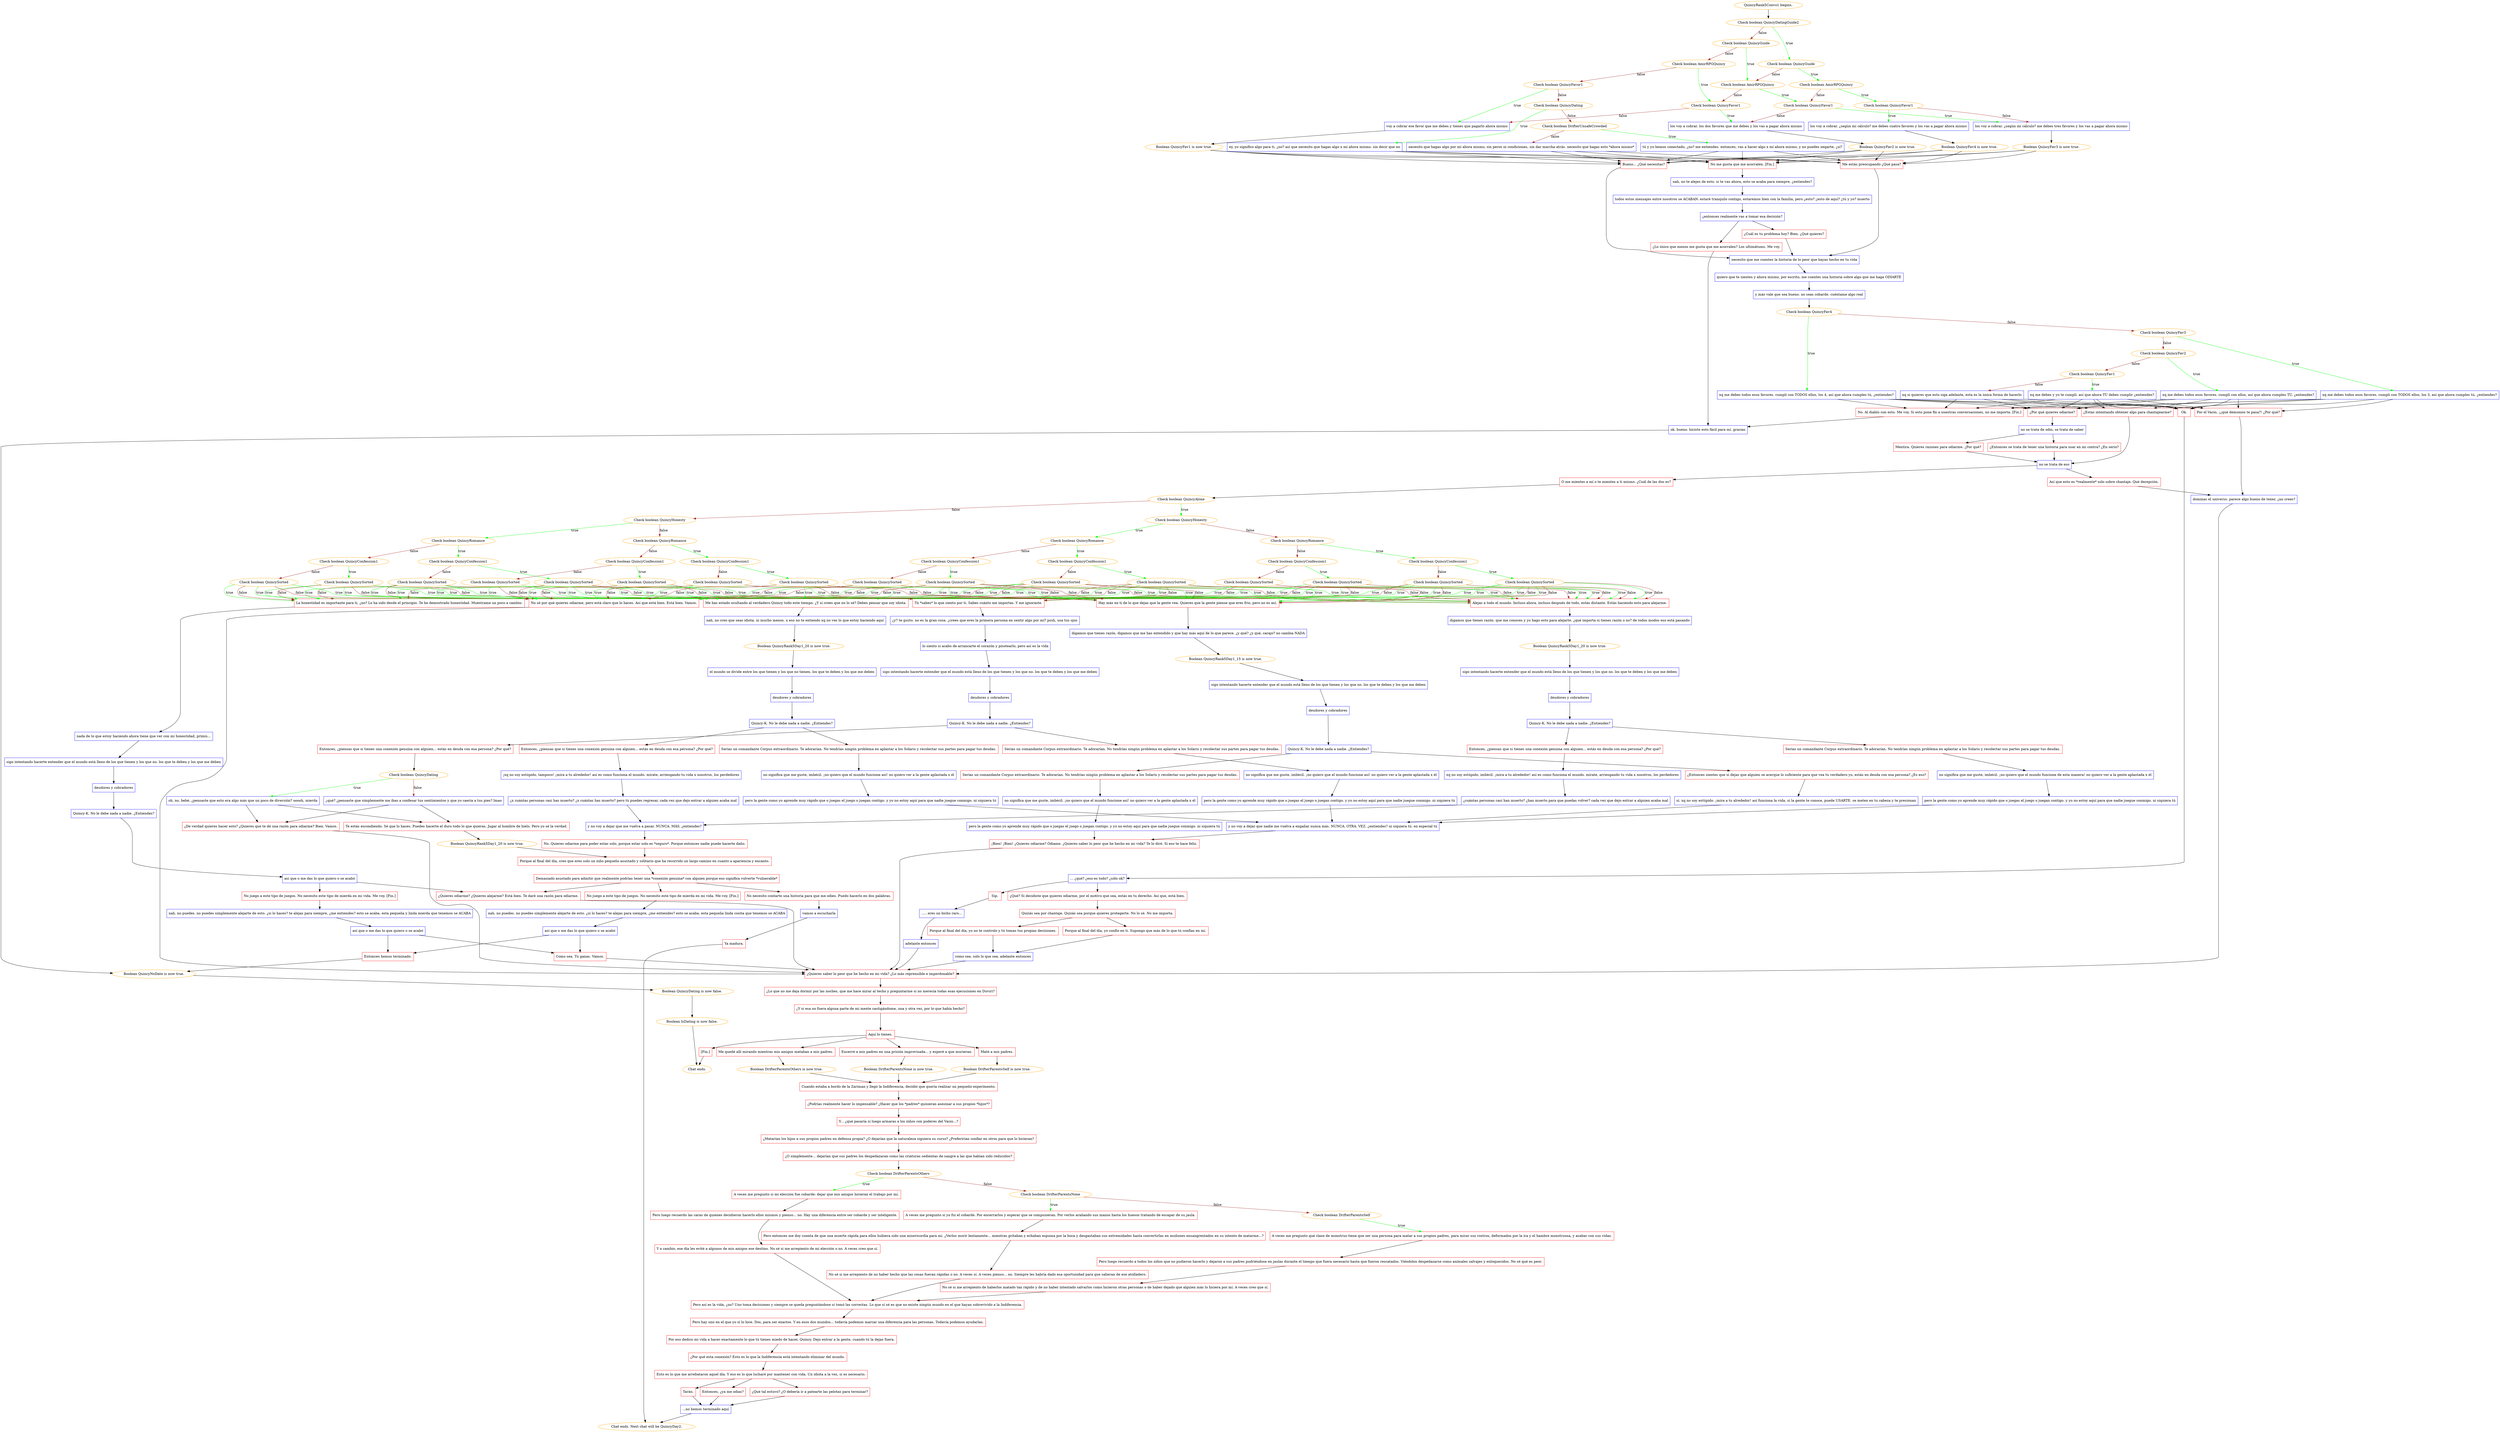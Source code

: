 digraph {
	"QuincyRank5Convo1 begins." [color=orange];
		"QuincyRank5Convo1 begins." -> j920046062;
	j920046062 [label="Check boolean QuincyDatingGuide2",color=orange];
		j920046062 -> j3409039876 [label=true,color=green];
		j920046062 -> j708089982 [label=false,color=brown];
	j3409039876 [label="Check boolean QuincyGuide",color=orange];
		j3409039876 -> j2793581694 [label=true,color=green];
		j3409039876 -> j992729101 [label=false,color=brown];
	j708089982 [label="Check boolean QuincyGuide",color=orange];
		j708089982 -> j992729101 [label=true,color=green];
		j708089982 -> j3862129622 [label=false,color=brown];
	j2793581694 [label="Check boolean AmirRPGQuincy",color=orange];
		j2793581694 -> j2452633168 [label=true,color=green];
		j2793581694 -> j684930221 [label=false,color=brown];
	j992729101 [label="Check boolean AmirRPGQuincy",color=orange];
		j992729101 -> j684930221 [label=true,color=green];
		j992729101 -> j1693453522 [label=false,color=brown];
	j3862129622 [label="Check boolean AmirRPGQuincy",color=orange];
		j3862129622 -> j1693453522 [label=true,color=green];
		j3862129622 -> j666547227 [label=false,color=brown];
	j2452633168 [label="Check boolean QuincyFavor1",color=orange];
		j2452633168 -> j14643521 [label=true,color=green];
		j2452633168 -> j3920021397 [label=false,color=brown];
	j684930221 [label="Check boolean QuincyFavor1",color=orange];
		j684930221 -> j3920021397 [label=true,color=green];
		j684930221 -> j1893584514 [label=false,color=brown];
	j1693453522 [label="Check boolean QuincyFavor1",color=orange];
		j1693453522 -> j1893584514 [label=true,color=green];
		j1693453522 -> j709379185 [label=false,color=brown];
	j666547227 [label="Check boolean QuincyFavor1",color=orange];
		j666547227 -> j709379185 [label=true,color=green];
		j666547227 -> j3355768634 [label=false,color=brown];
	j14643521 [label="los voy a cobrar. ¿según mi cálculo? me debes cuatro favores y los vas a pagar ahora mismo",shape=box,color=blue];
		j14643521 -> j3850502311;
	j3920021397 [label="los voy a cobrar. ¿según mi cálculo? me debes tres favores y los vas a pagar ahora mismo",shape=box,color=blue];
		j3920021397 -> j3892029103;
	j1893584514 [label="los voy a cobrar. los dos favores que me debes y los vas a pagar ahora mismo",shape=box,color=blue];
		j1893584514 -> j2165949769;
	j709379185 [label="voy a cobrar ese favor que me debes y tienes que pagarlo ahora mismo",shape=box,color=blue];
		j709379185 -> j2285578180;
	j3355768634 [label="Check boolean QuincyDating",color=orange];
		j3355768634 -> j275190143 [label=true,color=green];
		j3355768634 -> j948562555 [label=false,color=brown];
	j3850502311 [label="Boolean QuincyFav4 is now true.",color=orange];
		j3850502311 -> j2569185345;
		j3850502311 -> j2124613731;
		j3850502311 -> j380139589;
	j3892029103 [label="Boolean QuincyFav3 is now true.",color=orange];
		j3892029103 -> j2569185345;
		j3892029103 -> j2124613731;
		j3892029103 -> j380139589;
	j2165949769 [label="Boolean QuincyFav2 is now true.",color=orange];
		j2165949769 -> j2569185345;
		j2165949769 -> j2124613731;
		j2165949769 -> j380139589;
	j2285578180 [label="Boolean QuincyFav1 is now true.",color=orange];
		j2285578180 -> j2569185345;
		j2285578180 -> j2124613731;
		j2285578180 -> j380139589;
	j275190143 [label="ey, yo significo algo para ti, ¿no? así que necesito que hagas algo x mí ahora mismo. sin decir que no",shape=box,color=blue];
		j275190143 -> j2569185345;
		j275190143 -> j2124613731;
		j275190143 -> j380139589;
	j948562555 [label="Check boolean DrifterUnsafeCrowded",color=orange];
		j948562555 -> j2850447652 [label=true,color=green];
		j948562555 -> j951626471 [label=false,color=brown];
	j2569185345 [label="Me estás preocupando ¿Qué pasa?",shape=box,color=red];
		j2569185345 -> j785113911;
	j2124613731 [label="Bueno... ¿Qué necesitas?",shape=box,color=red];
		j2124613731 -> j785113911;
	j380139589 [label="No me gusta que me acorralen. [Fin.]",shape=box,color=red];
		j380139589 -> j4160570852;
	j2850447652 [label="tú y yo hemos conectado, ¿no? me entiendes. entonces, vas a hacer algo x mí ahora mismo, y no puedes negarte, ¿sí?",shape=box,color=blue];
		j2850447652 -> j2569185345;
		j2850447652 -> j2124613731;
		j2850447652 -> j380139589;
	j951626471 [label="necesito que hagas algo por mí ahora mismo, sin peros ni condiciones, sin dar marcha atrás. necesito que hagas esto *ahora mismo*",shape=box,color=blue];
		j951626471 -> j2569185345;
		j951626471 -> j2124613731;
		j951626471 -> j380139589;
	j785113911 [label="necesito que me cuentes la historia de lo peor que hayas hecho en tu vida",shape=box,color=blue];
		j785113911 -> j2210053022;
	j4160570852 [label="nah, no te alejes de esto. si te vas ahora, esto se acaba para siempre, ¿entiendes?",shape=box,color=blue];
		j4160570852 -> j4243149403;
	j2210053022 [label="quiero que te sientes y ahora mismo, por escrito, me cuentes una historia sobre algo que me haga ODIARTE",shape=box,color=blue];
		j2210053022 -> j281417634;
	j4243149403 [label="todos estos mensajes entre nosotros se ACABAN. estaré tranquilo contigo, estaremos bien con la familia, pero ¿esto? ¿esto de aquí? ¿tú y yo? muerto",shape=box,color=blue];
		j4243149403 -> j3934146022;
	j281417634 [label="y más vale que sea bueno. no seas cobarde. cuéntame algo real",shape=box,color=blue];
		j281417634 -> j999068143;
	j3934146022 [label="¿entonces realmente vas a tomar esa decisión?",shape=box,color=blue];
		j3934146022 -> j2827868485;
		j3934146022 -> j3461868850;
	j999068143 [label="Check boolean QuincyFav4",color=orange];
		j999068143 -> j684374663 [label=true,color=green];
		j999068143 -> j1529579463 [label=false,color=brown];
	j2827868485 [label="¿Cuál es tu problema hoy? Bien. ¿Qué quieres?",shape=box,color=red];
		j2827868485 -> j785113911;
	j3461868850 [label="¿Lo único que menos me gusta que me acorralen? Los ultimátums. Me voy.",shape=box,color=red];
		j3461868850 -> j1266761855;
	j684374663 [label="xq me debes todos esos favores. cumplí con TODOS ellos, los 4, así que ahora cumples tú, ¿entiendes?",shape=box,color=blue];
		j684374663 -> j747420900;
		j684374663 -> j558178123;
		j684374663 -> j2163999580;
		j684374663 -> j1987803306;
		j684374663 -> j3911398409;
	j1529579463 [label="Check boolean QuincyFav3",color=orange];
		j1529579463 -> j3293438441 [label=true,color=green];
		j1529579463 -> j844654374 [label=false,color=brown];
	j1266761855 [label="ok. bueno. hiciste esto fácil para mí. gracias",shape=box,color=blue];
		j1266761855 -> j3567260245;
	j747420900 [label="¿Por qué quieres odiarme?",shape=box,color=red];
		j747420900 -> j4260041123;
	j558178123 [label="¿Estas intentando obtener algo para chantajearme?",shape=box,color=red];
		j558178123 -> j2357014272;
	j2163999580 [label="Por el Vacío, ¡¿qué demonios te pasa?! ¿Por qué?",shape=box,color=red];
		j2163999580 -> j154439113;
	j1987803306 [label="Ok.",shape=box,color=red];
		j1987803306 -> j1614946334;
	j3911398409 [label="No. Al diablo con esto. Me voy. Si esto pone fin a nuestras conversaciones, no me importa. [Fin.]",shape=box,color=red];
		j3911398409 -> j1266761855;
	j3293438441 [label="xq me debes todos esos favores. cumplí con TODOS ellos, los 3, así que ahora cumples tú, ¿entiendes?",shape=box,color=blue];
		j3293438441 -> j747420900;
		j3293438441 -> j558178123;
		j3293438441 -> j2163999580;
		j3293438441 -> j1987803306;
		j3293438441 -> j3911398409;
	j844654374 [label="Check boolean QuincyFav2",color=orange];
		j844654374 -> j1478360327 [label=true,color=green];
		j844654374 -> j3570312103 [label=false,color=brown];
	j3567260245 [label="Boolean QuincyNoDate is now true.",color=orange];
		j3567260245 -> j3990685114;
	j4260041123 [label="no se trata de odio, se trata de saber",shape=box,color=blue];
		j4260041123 -> j2990930104;
		j4260041123 -> j1077189651;
	j2357014272 [label="no se trata de eso",shape=box,color=blue];
		j2357014272 -> j225934131;
		j2357014272 -> j3693142454;
	j154439113 [label="dominas el universo. parece algo bueno de tener, ¿no crees?",shape=box,color=blue];
		j154439113 -> j2484671216;
	j1614946334 [label="... ¿qué? ¿eso es todo? ¿sólo ok?",shape=box,color=blue];
		j1614946334 -> j917339307;
		j1614946334 -> j3660402453;
	j1478360327 [label="xq me debes todos esos favores. cumplí con ellos, así que ahora cumples TÚ, ¿entiendes?",shape=box,color=blue];
		j1478360327 -> j747420900;
		j1478360327 -> j558178123;
		j1478360327 -> j2163999580;
		j1478360327 -> j1987803306;
		j1478360327 -> j3911398409;
	j3570312103 [label="Check boolean QuincyFav1",color=orange];
		j3570312103 -> j1807774750 [label=true,color=green];
		j3570312103 -> j2389710471 [label=false,color=brown];
	j3990685114 [label="Boolean QuincyDating is now false.",color=orange];
		j3990685114 -> j178902881;
	j2990930104 [label="Mentira. Quieres razones para odiarme. ¿Por qué?",shape=box,color=red];
		j2990930104 -> j2357014272;
	j1077189651 [label="¿Entonces se trata de tener una historia para usar en mi contra? ¿En serio?",shape=box,color=red];
		j1077189651 -> j2357014272;
	j225934131 [label="O me mientes a mí o te mientes a ti mismo. ¿Cuál de las dos es?",shape=box,color=red];
		j225934131 -> j2291040823;
	j3693142454 [label="Así que esto es *realmente* solo sobre chantaje. Qué decepción.",shape=box,color=red];
		j3693142454 -> j154439113;
	j2484671216 [label="¿Quieres saber lo peor que he hecho en mi vida? ¿Lo más reprensible e imperdonable?",shape=box,color=red];
		j2484671216 -> j2084650398;
	j917339307 [label="¿Qué? Si decidiste que quieres odiarme, por el motivo que sea, estás en tu derecho. Así que, está bien.",shape=box,color=red];
		j917339307 -> j3431662981;
	j3660402453 [label="Sip.",shape=box,color=red];
		j3660402453 -> j275298944;
	j1807774750 [label="xq me debes y yo te cumplí. así que ahora TÚ debes cumplir ¿entiendes?",shape=box,color=blue];
		j1807774750 -> j747420900;
		j1807774750 -> j558178123;
		j1807774750 -> j2163999580;
		j1807774750 -> j1987803306;
		j1807774750 -> j3911398409;
	j2389710471 [label="xq si quieres que esto siga adelante, esta es la única forma de hacerlo",shape=box,color=blue];
		j2389710471 -> j747420900;
		j2389710471 -> j558178123;
		j2389710471 -> j2163999580;
		j2389710471 -> j1987803306;
		j2389710471 -> j3911398409;
	j178902881 [label="Boolean IsDating is now false.",color=orange];
		j178902881 -> "Chat ends.";
	j2291040823 [label="Check boolean QuincyAlone",color=orange];
		j2291040823 -> j1113451167 [label=true,color=green];
		j2291040823 -> j1253471656 [label=false,color=brown];
	j2084650398 [label="¿Lo que no me deja dormir por las noches, que me hace mirar al techo y preguntarme si no merecía todas esas ejecuciones en Duviri?",shape=box,color=red];
		j2084650398 -> j2046660523;
	j3431662981 [label="Quizás sea por chantaje. Quizás sea porque quieres protegerte. No lo sé. No me importa.",shape=box,color=red];
		j3431662981 -> j457019601;
		j3431662981 -> j3801025804;
	j275298944 [label="..... eres un bicho raro...",shape=box,color=blue];
		j275298944 -> j2231371364;
	"Chat ends." [color=orange];
	j1113451167 [label="Check boolean QuincyHonesty",color=orange];
		j1113451167 -> j824539182 [label=true,color=green];
		j1113451167 -> j3780194854 [label=false,color=brown];
	j1253471656 [label="Check boolean QuincyHonesty",color=orange];
		j1253471656 -> j1163638537 [label=true,color=green];
		j1253471656 -> j1140182934 [label=false,color=brown];
	j2046660523 [label="¿Y si esa no fuera alguna parte de mi mente castigándome, una y otra vez, por lo que había hecho?",shape=box,color=red];
		j2046660523 -> j2778399050;
	j457019601 [label="Porque al final del día, yo no te controlo y tú tomas tus propias decisiones.",shape=box,color=red];
		j457019601 -> j49524760;
	j3801025804 [label="Porque al final del día, yo confío en ti. Supongo que más de lo que tú confías en mí.",shape=box,color=red];
		j3801025804 -> j49524760;
	j2231371364 [label="adelante entonces",shape=box,color=blue];
		j2231371364 -> j2484671216;
	j824539182 [label="Check boolean QuincyRomance",color=orange];
		j824539182 -> j315404072 [label=true,color=green];
		j824539182 -> j3478217885 [label=false,color=brown];
	j3780194854 [label="Check boolean QuincyRomance",color=orange];
		j3780194854 -> j2055502529 [label=true,color=green];
		j3780194854 -> j4119627501 [label=false,color=brown];
	j1163638537 [label="Check boolean QuincyRomance",color=orange];
		j1163638537 -> j1060111291 [label=true,color=green];
		j1163638537 -> j2404098588 [label=false,color=brown];
	j1140182934 [label="Check boolean QuincyRomance",color=orange];
		j1140182934 -> j4140580768 [label=true,color=green];
		j1140182934 -> j1027183321 [label=false,color=brown];
	j2778399050 [label="Aquí lo tienes.",shape=box,color=red];
		j2778399050 -> j3200959592;
		j2778399050 -> j3889833478;
		j2778399050 -> j4110424918;
		j2778399050 -> j2429168889;
	j49524760 [label="como sea. solo lo que sea. adelante entonces",shape=box,color=blue];
		j49524760 -> j2484671216;
	j315404072 [label="Check boolean QuincyConfession1",color=orange];
		j315404072 -> j3143553015 [label=true,color=green];
		j315404072 -> j3417554635 [label=false,color=brown];
	j3478217885 [label="Check boolean QuincyConfession1",color=orange];
		j3478217885 -> j86347572 [label=true,color=green];
		j3478217885 -> j1988271962 [label=false,color=brown];
	j2055502529 [label="Check boolean QuincyConfession1",color=orange];
		j2055502529 -> j739763694 [label=true,color=green];
		j2055502529 -> j3727982245 [label=false,color=brown];
	j4119627501 [label="Check boolean QuincyConfession1",color=orange];
		j4119627501 -> j827962278 [label=true,color=green];
		j4119627501 -> j2674620912 [label=false,color=brown];
	j1060111291 [label="Check boolean QuincyConfession1",color=orange];
		j1060111291 -> j3882001094 [label=true,color=green];
		j1060111291 -> j3329172698 [label=false,color=brown];
	j2404098588 [label="Check boolean QuincyConfession1",color=orange];
		j2404098588 -> j4272927078 [label=true,color=green];
		j2404098588 -> j855491373 [label=false,color=brown];
	j4140580768 [label="Check boolean QuincyConfession1",color=orange];
		j4140580768 -> j3214866045 [label=true,color=green];
		j4140580768 -> j515765471 [label=false,color=brown];
	j1027183321 [label="Check boolean QuincyConfession1",color=orange];
		j1027183321 -> j1508847161 [label=true,color=green];
		j1027183321 -> j4070635666 [label=false,color=brown];
	j3200959592 [label="Me quedé allí mirando mientras mis amigos mataban a mis padres.",shape=box,color=red];
		j3200959592 -> j2430252659;
	j3889833478 [label="Encerré a mis padres en una prisión improvisada... y esperé a que murieran.",shape=box,color=red];
		j3889833478 -> j3312671598;
	j4110424918 [label="Maté a mis padres.",shape=box,color=red];
		j4110424918 -> j3379710704;
	j2429168889 [label="[Fin.]",shape=box,color=red];
		j2429168889 -> "Chat ends.";
	j3143553015 [label="Check boolean QuincySorted",color=orange];
		j3143553015 -> j787865234 [label=true,color=green];
		j3143553015 -> j2396948452 [label=true,color=green];
		j3143553015 -> j326095509 [label=true,color=green];
		j3143553015 -> j1562404734 [label=true,color=green];
		j3143553015 -> j3243075483 [label=true,color=green];
		j3143553015 -> j787865234 [label=false,color=brown];
		j3143553015 -> j2396948452 [label=false,color=brown];
		j3143553015 -> j326095509 [label=false,color=brown];
		j3143553015 -> j1562404734 [label=false,color=brown];
		j3143553015 -> j2060719961 [label=false,color=brown];
	j3417554635 [label="Check boolean QuincySorted",color=orange];
		j3417554635 -> j787865234 [label=true,color=green];
		j3417554635 -> j2396948452 [label=true,color=green];
		j3417554635 -> j326095509 [label=true,color=green];
		j3417554635 -> j3243075483 [label=true,color=green];
		j3417554635 -> j2060719961 [label=true,color=green];
		j3417554635 -> j787865234 [label=false,color=brown];
		j3417554635 -> j2396948452 [label=false,color=brown];
		j3417554635 -> j326095509 [label=false,color=brown];
		j3417554635 -> j2060719961 [label=false,color=brown];
	j86347572 [label="Check boolean QuincySorted",color=orange];
		j86347572 -> j787865234 [label=true,color=green];
		j86347572 -> j2396948452 [label=true,color=green];
		j86347572 -> j1562404734 [label=true,color=green];
		j86347572 -> j3243075483 [label=true,color=green];
		j86347572 -> j2060719961 [label=true,color=green];
		j86347572 -> j787865234 [label=false,color=brown];
		j86347572 -> j2396948452 [label=false,color=brown];
		j86347572 -> j1562404734 [label=false,color=brown];
		j86347572 -> j2060719961 [label=false,color=brown];
	j1988271962 [label="Check boolean QuincySorted",color=orange];
		j1988271962 -> j787865234 [label=true,color=green];
		j1988271962 -> j2396948452 [label=true,color=green];
		j1988271962 -> j3243075483 [label=true,color=green];
		j1988271962 -> j2060719961 [label=true,color=green];
		j1988271962 -> j787865234 [label=false,color=brown];
		j1988271962 -> j2396948452 [label=false,color=brown];
		j1988271962 -> j2060719961 [label=false,color=brown];
	j739763694 [label="Check boolean QuincySorted",color=orange];
		j739763694 -> j787865234 [label=true,color=green];
		j739763694 -> j326095509 [label=true,color=green];
		j739763694 -> j1562404734 [label=true,color=green];
		j739763694 -> j3243075483 [label=true,color=green];
		j739763694 -> j2060719961 [label=true,color=green];
		j739763694 -> j787865234 [label=false,color=brown];
		j739763694 -> j326095509 [label=false,color=brown];
		j739763694 -> j1562404734 [label=false,color=brown];
	j3727982245 [label="Check boolean QuincySorted",color=orange];
		j3727982245 -> j787865234 [label=true,color=green];
		j3727982245 -> j326095509 [label=true,color=green];
		j3727982245 -> j3243075483 [label=true,color=green];
		j3727982245 -> j2060719961 [label=true,color=green];
		j3727982245 -> j787865234 [label=false,color=brown];
		j3727982245 -> j326095509 [label=false,color=brown];
		j3727982245 -> j2060719961 [label=false,color=brown];
	j827962278 [label="Check boolean QuincySorted",color=orange];
		j827962278 -> j787865234 [label=true,color=green];
		j827962278 -> j1562404734 [label=true,color=green];
		j827962278 -> j3243075483 [label=true,color=green];
		j827962278 -> j2060719961 [label=true,color=green];
		j827962278 -> j787865234 [label=false,color=brown];
		j827962278 -> j1562404734 [label=false,color=brown];
		j827962278 -> j2060719961 [label=false,color=brown];
	j2674620912 [label="Check boolean QuincySorted",color=orange];
		j2674620912 -> j787865234 [label=true,color=green];
		j2674620912 -> j3243075483 [label=true,color=green];
		j2674620912 -> j2060719961 [label=true,color=green];
		j2674620912 -> j787865234 [label=false,color=brown];
		j2674620912 -> j2060719961 [label=false,color=brown];
	j3882001094 [label="Check boolean QuincySorted",color=orange];
		j3882001094 -> j2396948452 [label=true,color=green];
		j3882001094 -> j326095509 [label=true,color=green];
		j3882001094 -> j1562404734 [label=true,color=green];
		j3882001094 -> j3243075483 [label=true,color=green];
		j3882001094 -> j2060719961 [label=true,color=green];
		j3882001094 -> j2396948452 [label=false,color=brown];
		j3882001094 -> j326095509 [label=false,color=brown];
		j3882001094 -> j1562404734 [label=false,color=brown];
		j3882001094 -> j2060719961 [label=false,color=brown];
	j3329172698 [label="Check boolean QuincySorted",color=orange];
		j3329172698 -> j2396948452 [label=true,color=green];
		j3329172698 -> j326095509 [label=true,color=green];
		j3329172698 -> j3243075483 [label=true,color=green];
		j3329172698 -> j2060719961 [label=true,color=green];
		j3329172698 -> j2396948452 [label=false,color=brown];
		j3329172698 -> j326095509 [label=false,color=brown];
		j3329172698 -> j2060719961 [label=false,color=brown];
	j4272927078 [label="Check boolean QuincySorted",color=orange];
		j4272927078 -> j2396948452 [label=true,color=green];
		j4272927078 -> j1562404734 [label=true,color=green];
		j4272927078 -> j3243075483 [label=true,color=green];
		j4272927078 -> j2060719961 [label=true,color=green];
		j4272927078 -> j2396948452 [label=false,color=brown];
		j4272927078 -> j1562404734 [label=false,color=brown];
		j4272927078 -> j2060719961 [label=false,color=brown];
	j855491373 [label="Check boolean QuincySorted",color=orange];
		j855491373 -> j2396948452 [label=true,color=green];
		j855491373 -> j3243075483 [label=true,color=green];
		j855491373 -> j2060719961 [label=true,color=green];
		j855491373 -> j2396948452 [label=false,color=brown];
		j855491373 -> j2060719961 [label=false,color=brown];
	j3214866045 [label="Check boolean QuincySorted",color=orange];
		j3214866045 -> j326095509 [label=true,color=green];
		j3214866045 -> j1562404734 [label=true,color=green];
		j3214866045 -> j3243075483 [label=true,color=green];
		j3214866045 -> j2060719961 [label=true,color=green];
		j3214866045 -> j326095509 [label=false,color=brown];
		j3214866045 -> j1562404734 [label=false,color=brown];
		j3214866045 -> j2060719961 [label=false,color=brown];
	j515765471 [label="Check boolean QuincySorted",color=orange];
		j515765471 -> j326095509 [label=true,color=green];
		j515765471 -> j3243075483 [label=true,color=green];
		j515765471 -> j2060719961 [label=true,color=green];
		j515765471 -> j326095509 [label=false,color=brown];
		j515765471 -> j2060719961 [label=false,color=brown];
	j1508847161 [label="Check boolean QuincySorted",color=orange];
		j1508847161 -> j1562404734 [label=true,color=green];
		j1508847161 -> j3243075483 [label=true,color=green];
		j1508847161 -> j2060719961 [label=true,color=green];
		j1508847161 -> j1562404734 [label=false,color=brown];
		j1508847161 -> j2060719961 [label=false,color=brown];
	j4070635666 [label="Check boolean QuincySorted",color=orange];
		j4070635666 -> j3243075483 [label=true,color=green];
		j4070635666 -> j2060719961 [label=true,color=green];
		j4070635666 -> j2060719961 [label=false,color=brown];
	j2430252659 [label="Boolean DrifterParentsOthers is now true.",color=orange];
		j2430252659 -> j3774604900;
	j3312671598 [label="Boolean DrifterParentsNone is now true.",color=orange];
		j3312671598 -> j3774604900;
	j3379710704 [label="Boolean DrifterParentsSelf is now true.",color=orange];
		j3379710704 -> j3774604900;
	j787865234 [label="Alejas a todo el mundo. Incluso ahora, incluso después de todo, estás distante. Estás haciendo esto para alejarme.",shape=box,color=red];
		j787865234 -> j4284351069;
	j2396948452 [label="La honestidad es importante para ti, ¿no? Lo ha sido desde el principio. Te he demostrado honestidad. Muéstrame un poco a cambio.",shape=box,color=red];
		j2396948452 -> j260122914;
	j326095509 [label="Hay más en ti de lo que dejas que la gente vea. Quieres que la gente piense que eres frío, pero no es así.",shape=box,color=red];
		j326095509 -> j2268848354;
	j1562404734 [label="Tú *sabes* lo que siento por ti. Sabes cuánto me importas. Y me ignoraste.",shape=box,color=red];
		j1562404734 -> j717152881;
	j3243075483 [label="Me has estado ocultando al verdadero Quincy todo este tiempo. ¿Y si crees que no lo sé? Debes pensar que soy idiota.",shape=box,color=red];
		j3243075483 -> j2625781821;
	j2060719961 [label="No sé por qué quieres odiarme, pero está claro que lo haces. Así que está bien. Está bien. Vamos.",shape=box,color=red];
		j2060719961 -> j2484671216;
	j3774604900 [label="Cuando estaba a bordo de la Zariman y llegó la Indiferencia, decidió que quería realizar un pequeño experimento.",shape=box,color=red];
		j3774604900 -> j3055014318;
	j4284351069 [label="digamos que tienes razón. que me conoces y yo hago esto para alejarte. ¿qué importa si tienes razón o no? de todos modos eso está pasando",shape=box,color=blue];
		j4284351069 -> j2067467435;
	j260122914 [label="nada de lo que estoy haciendo ahora tiene que ver con mi honestidad, primis...",shape=box,color=blue];
		j260122914 -> j2137425049;
	j2268848354 [label="digamos que tienes razón. digamos que me has entendido y que hay más aquí de lo que parece. ¿y qué? ¿y qué, carajo? no cambia NADA",shape=box,color=blue];
		j2268848354 -> j1182771293;
	j717152881 [label="¿y? te gusto. no es la gran cosa. ¿crees que eres la primera persona en sentir algo por mí? pssh, usa tus ojos",shape=box,color=blue];
		j717152881 -> j2653063869;
	j2625781821 [label="nah, no creo que seas idiota. ni mucho menos. x eso no te entiendo xq no ves lo que estoy haciendo aquí",shape=box,color=blue];
		j2625781821 -> j811149499;
	j3055014318 [label="¿Podrías realmente hacer lo impensable? ¿Hacer que los *padres* quisieran asesinar a sus propios *hijos*?",shape=box,color=red];
		j3055014318 -> j3644762437;
	j2067467435 [label="Boolean QuincyRank5Day1_20 is now true.",color=orange];
		j2067467435 -> j3924606236;
	j2137425049 [label="sigo intentando hacerte entender que el mundo está lleno de los que tienen y los que no. los que te deben y los que me deben",shape=box,color=blue];
		j2137425049 -> j489688299;
	j1182771293 [label="Boolean QuincyRank5Day1_15 is now true.",color=orange];
		j1182771293 -> j1264455832;
	j2653063869 [label="lo siento si acabo de arrancarte el corazón y pisotearlo, pero así es la vida",shape=box,color=blue];
		j2653063869 -> j4232737678;
	j811149499 [label="Boolean QuincyRank5Day1_20 is now true.",color=orange];
		j811149499 -> j2182153951;
	j3644762437 [label="Y... ¿qué pasaría si luego armaras a los niños con poderes del Vacío...?",shape=box,color=red];
		j3644762437 -> j1864965948;
	j3924606236 [label="sigo intentando hacerte entender que el mundo está lleno de los que tienen y los que no. los que te deben y los que me deben",shape=box,color=blue];
		j3924606236 -> j1337505723;
	j489688299 [label="deudores y cobradores",shape=box,color=blue];
		j489688299 -> j376975468;
	j1264455832 [label="sigo intentando hacerte entender que el mundo está lleno de los que tienen y los que no. los que te deben y los que me deben",shape=box,color=blue];
		j1264455832 -> j1885651335;
	j4232737678 [label="sigo intentando hacerte entender que el mundo está lleno de los que tienen y los que no. los que te deben y los que me deben",shape=box,color=blue];
		j4232737678 -> j1069769577;
	j2182153951 [label="el mundo se divide entre los que tienen y los que no tienen. los que te deben y los que me deben",shape=box,color=blue];
		j2182153951 -> j2512129533;
	j1864965948 [label="¿Matarían los hijos a sus propios padres en defensa propia? ¿O dejarían que la naturaleza siguiera su curso? ¿Preferirían confiar en otros para que lo hicieran?",shape=box,color=red];
		j1864965948 -> j1372695492;
	j1337505723 [label="deudores y cobradores",shape=box,color=blue];
		j1337505723 -> j234655725;
	j376975468 [label="Quincy-K. No le debe nada a nadie. ¿Entiendes?",shape=box,color=blue];
		j376975468 -> j1913225208;
	j1885651335 [label="deudores y cobradores",shape=box,color=blue];
		j1885651335 -> j3596463263;
	j1069769577 [label="deudores y cobradores",shape=box,color=blue];
		j1069769577 -> j1676949334;
	j2512129533 [label="deudores y cobradores",shape=box,color=blue];
		j2512129533 -> j3021742529;
	j1372695492 [label="¿O simplemente... dejarían que sus padres los despedazaran como las criaturas sedientas de sangre a las que habían sido reducidos?",shape=box,color=red];
		j1372695492 -> j1749718714;
	j234655725 [label="Quincy-K. No le debe nada a nadie. ¿Entiendes?",shape=box,color=blue];
		j234655725 -> j2557591494;
		j234655725 -> j456919876;
	j1913225208 [label="así que o me das lo que quiero o se acabó",shape=box,color=blue];
		j1913225208 -> j121873469;
		j1913225208 -> j3295145022;
	j3596463263 [label="Quincy-K. No le debe nada a nadie. ¿Entiendes?",shape=box,color=blue];
		j3596463263 -> j57649967;
		j3596463263 -> j2665717452;
	j1676949334 [label="Quincy-K. No le debe nada a nadie. ¿Entiendes?",shape=box,color=blue];
		j1676949334 -> j1378121682;
		j1676949334 -> j2397623882;
	j3021742529 [label="Quincy-K. No le debe nada a nadie. ¿Entiendes?",shape=box,color=blue];
		j3021742529 -> j2154808980;
		j3021742529 -> j2049879986;
	j1749718714 [label="Check boolean DrifterParentsOthers",color=orange];
		j1749718714 -> j168120234 [label=true,color=green];
		j1749718714 -> j545471543 [label=false,color=brown];
	j2557591494 [label="Entonces, ¿piensas que si tienes una conexión genuina con alguien... estás en deuda con esa persona? ¿Por qué?",shape=box,color=red];
		j2557591494 -> j1313871521;
	j456919876 [label="Serías un comandante Corpus extraordinario. Te adorarían. No tendrías ningún problema en aplastar a los Solaris y recolectar sus partes para pagar tus deudas.",shape=box,color=red];
		j456919876 -> j1337415721;
	j121873469 [label="No juego a este tipo de juegos. No necesito este tipo de mierda en mi vida. Me voy. [Fin.]",shape=box,color=red];
		j121873469 -> j3374881181;
	j3295145022 [label="¿Quieres odiarme? ¿Quieres alejarme? Está bien. Te daré una razón para odiarme.",shape=box,color=red];
		j3295145022 -> j2484671216;
	j57649967 [label="¿Entonces sientes que si dejas que alguien se acerque lo suficiente para que vea tu verdadero yo, estás en deuda con esa persona? ¿Es eso?",shape=box,color=red];
		j57649967 -> j3712120951;
	j2665717452 [label="Serías un comandante Corpus extraordinario. Te adorarían. No tendrías ningún problema en aplastar a los Solaris y recolectar sus partes para pagar tus deudas.",shape=box,color=red];
		j2665717452 -> j2535782432;
	j1378121682 [label="Entonces, ¿piensas que si tienes una conexión genuina con alguien... estás en deuda con esa persona? ¿Por qué?",shape=box,color=red];
		j1378121682 -> j1878715097;
	j2397623882 [label="Serías un comandante Corpus extraordinario. Te adorarían. No tendrías ningún problema en aplastar a los Solaris y recolectar sus partes para pagar tus deudas.",shape=box,color=red];
		j2397623882 -> j1559730983;
	j2154808980 [label="Entonces, ¿piensas que si tienes una conexión genuina con alguien... estás en deuda con esa persona? ¿Por qué?",shape=box,color=red];
		j2154808980 -> j356092935;
	j2049879986 [label="Serías un comandante Corpus extraordinario. Te adorarían. No tendrías ningún problema en aplastar a los Solaris y recolectar sus partes para pagar tus deudas.",shape=box,color=red];
		j2049879986 -> j2884843517;
	j168120234 [label="A veces me pregunto si mi elección fue cobarde: dejar que mis amigos hicieran el trabajo por mí.",shape=box,color=red];
		j168120234 -> j227654718;
	j545471543 [label="Check boolean DrifterParentsNone",color=orange];
		j545471543 -> j366732048 [label=true,color=green];
		j545471543 -> j2914683483 [label=false,color=brown];
	j1313871521 [label="xq no soy estúpido, imbécil. ¡mira a tu alrededor! así es como funciona el mundo. mírate, arriesgando tu vida x nosotros, los perdedores",shape=box,color=blue];
		j1313871521 -> j1380732703;
	j1337415721 [label="no significa que me guste, imbécil. ¡no quiero que el mundo funcione de esta manera! no quiero ver a la gente aplastada x él",shape=box,color=blue];
		j1337415721 -> j1158165864;
	j3374881181 [label="nah. no puedes. no puedes simplemente alejarte de esto. ¿si lo haces? te alejas para siempre, ¿me entiendes? esto se acaba. esta pequeña y linda mierda que tenemos se ACABA",shape=box,color=blue];
		j3374881181 -> j436791967;
	j3712120951 [label="sí. xq no soy estúpido. ¡mira a tu alrededor! así funciona la vida. si la gente te conoce, puede USARTE. se meten en tu cabeza y te presionan",shape=box,color=blue];
		j3712120951 -> j3339506419;
	j2535782432 [label="no significa que me guste, imbécil. ¡no quiero que el mundo funcione así! no quiero ver a la gente aplastada x él",shape=box,color=blue];
		j2535782432 -> j1141761370;
	j1878715097 [label="Check boolean QuincyDating",color=orange];
		j1878715097 -> j1464699167 [label=true,color=green];
		j1878715097 -> j1499646922 [label=false,color=brown];
	j1559730983 [label="no significa que me guste, imbécil. ¡no quiero que el mundo funcione así! no quiero ver a la gente aplastada x él",shape=box,color=blue];
		j1559730983 -> j941223435;
	j356092935 [label="¡xq no soy estúpido, tampoco! ¡mira a tu alrededor! así es como funciona el mundo. mírate, arriesgando tu vida x nosotros, los perdedores",shape=box,color=blue];
		j356092935 -> j3694999643;
	j2884843517 [label="no significa que me guste, imbécil. ¡no quiero que el mundo funcione así! no quiero ver a la gente aplastada x él",shape=box,color=blue];
		j2884843517 -> j854522693;
	j227654718 [label="Pero luego recuerdo las caras de quienes decidieron hacerlo ellos mismos y pienso... no. Hay una diferencia entre ser cobarde y ser inteligente.",shape=box,color=red];
		j227654718 -> j3563635487;
	j366732048 [label="A veces me pregunto si yo fui el cobarde. Por encerrarlos y esperar que se compusieran. Por verlos arañando sus manos hasta los huesos tratando de escapar de su jaula.",shape=box,color=red];
		j366732048 -> j3436400995;
	j2914683483 [label="Check boolean DrifterParentsSelf",color=orange];
		j2914683483 -> j2969440055 [label=true,color=green];
	j1380732703 [label="¿cuántas personas casi han muerto? ¿han muerto para que puedas volver? cada vez que dejo entrar a alguien acaba mal",shape=box,color=blue];
		j1380732703 -> j2342114317;
	j1158165864 [label="pero la gente como yo aprende muy rápido que o juegas el juego o juegan contigo. y yo no estoy aquí para que nadie juegue conmigo. ni siquiera tú",shape=box,color=blue];
		j1158165864 -> j3339506419;
	j436791967 [label="así que o me das lo que quiero o se acabó",shape=box,color=blue];
		j436791967 -> j3653014913;
		j436791967 -> j2967690997;
	j3339506419 [label="y no voy a dejar que nadie me vuelva a engañar nunca más. NUNCA. OTRA. VEZ. ¿entiendes? ni siquiera tú. en especial tú",shape=box,color=blue];
		j3339506419 -> j3254676290;
	j1141761370 [label="pero la gente como yo aprende muy rápido que o juegas el juego o juegan contigo. y yo no estoy aquí para que nadie juegue conmigo. ni siquiera tú",shape=box,color=blue];
		j1141761370 -> j3254676290;
	j1464699167 [label="oh, no, bebé, ¿pensaste que esto era algo más que un poco de diversión? ooooh, mierda",shape=box,color=blue];
		j1464699167 -> j1718310104;
		j1464699167 -> j2991916253;
	j1499646922 [label="¿qué? ¿pensaste que simplemente me ibas a confesar tus sentimientos y que yo caería a tus pies? lmao",shape=box,color=blue];
		j1499646922 -> j1718310104;
		j1499646922 -> j2991916253;
	j941223435 [label="pero la gente como yo aprende muy rápido que o juegas el juego o juegan contigo. y yo no estoy aquí para que nadie juegue conmigo. ni siquiera tú",shape=box,color=blue];
		j941223435 -> j3339506419;
	j3694999643 [label="¿x cuántas personas casi has muerto? ¿x cuántas has muerto? pero tú puedes regresar, cada vez que dejo entrar a alguien acaba mal",shape=box,color=blue];
		j3694999643 -> j2342114317;
	j854522693 [label="pero la gente como yo aprende muy rápido que o juegas el juego o juegan contigo. y yo no estoy aquí para que nadie juegue conmigo. ni siquiera tú",shape=box,color=blue];
		j854522693 -> j3339506419;
	j3563635487 [label="Y a cambio, ese día les evité a algunos de mis amigos ese destino. No sé si me arrepiento de mi elección o no. A veces creo que sí.",shape=box,color=red];
		j3563635487 -> j1933539489;
	j3436400995 [label="Pero entonces me doy cuenta de que una muerte rápida para ellos hubiera sido una misericordia para mí. ¿Verlos morir lentamente... mientras gritaban y echaban espuma por la boca y desgastaban sus extremidades hasta convertirlas en muñones ensangrentados en su intento de matarme...?",shape=box,color=red];
		j3436400995 -> j3668455951;
	j2969440055 [label="A veces me pregunto qué clase de monstruo tiene que ser una persona para matar a sus propios padres, para mirar sus rostros, deformados por la ira y el hambre monstruosa, y acabar con sus vidas.",shape=box,color=red];
		j2969440055 -> j2683292664;
	j2342114317 [label="y no voy a dejar que me vuelva a pasar. NUNCA. MÁS. ¿entiendes?",shape=box,color=blue];
		j2342114317 -> j2992998765;
	j3653014913 [label="Entonces hemos terminado.",shape=box,color=red];
		j3653014913 -> j3567260245;
	j2967690997 [label="Como sea. Tú ganas. Vamos.",shape=box,color=red];
		j2967690997 -> j2484671216;
	j3254676290 [label="¡Bien! ¡Bien! ¿Quieres odiarme? Ódiame. ¿Quieres saber lo peor que he hecho en mi vida? Te lo diré. Si eso te hace feliz.",shape=box,color=red];
		j3254676290 -> j2484671216;
	j1718310104 [label="Te estás escondiendo. Sé que lo haces. Puedes hacerte el duro todo lo que quieras. Jugar al hombre de hielo. Pero yo sé la verdad.",shape=box,color=red];
		j1718310104 -> j2377623893;
	j2991916253 [label="¿De verdad quieres hacer esto? ¿Quieres que te dé una razón para odiarme? Bien. Vamos.",shape=box,color=red];
		j2991916253 -> j2484671216;
	j1933539489 [label="Pero así es la vida, ¿no? Uno toma decisiones y siempre se queda preguntándose si tomó las correctas. Lo que sí sé es que no existe ningún mundo en el que hayan sobrevivido a la Indiferencia.",shape=box,color=red];
		j1933539489 -> j1720484824;
	j3668455951 [label="No sé si me arrepiento de no haber hecho que las cosas fueran rápidas o no. A veces sí. A veces pienso... no. Siempre les habría dado esa oportunidad para que salieran de ese atolladero.",shape=box,color=red];
		j3668455951 -> j1933539489;
	j2683292664 [label="Pero luego recuerdo a todos los niños que no pudieron hacerlo y dejaron a sus padres pudriéndose en jaulas durante el tiempo que fuera necesario hasta que fueron rescatados. Viéndolos despedazarse como animales salvajes y enloquecidos. No sé qué es peor.",shape=box,color=red];
		j2683292664 -> j1097593753;
	j2992998765 [label="No. Quieres odiarme para poder estar solo, porque estar solo es *seguro*. Porque entonces nadie puede hacerte daño.",shape=box,color=red];
		j2992998765 -> j22150168;
	j2377623893 [label="Boolean QuincyRank5Day1_20 is now true.",color=orange];
		j2377623893 -> j22150168;
	j1720484824 [label="Pero hay uno en el que yo sí lo hice. Dos, para ser exactos. Y en esos dos mundos... todavía podemos marcar una diferencia para las personas. Todavía podemos ayudarlas.",shape=box,color=red];
		j1720484824 -> j132514389;
	j1097593753 [label="No sé si me arrepiento de haberlos matado tan rápido y de no haber intentado salvarlos como hicieron otras personas o de haber dejado que alguien más lo hiciera por mí. A veces creo que sí.",shape=box,color=red];
		j1097593753 -> j1933539489;
	j22150168 [label="Porque al final del día, creo que eres solo un niño pequeño asustado y solitario que ha recorrido un largo camino en cuanto a apariencia y encanto.",shape=box,color=red];
		j22150168 -> j3149632311;
	j132514389 [label="Por eso dedico mi vida a hacer exactamente lo que tú tienes miedo de hacer, Quincy. Dejo entrar a la gente, cuando tú la dejas fuera.",shape=box,color=red];
		j132514389 -> j2325977866;
	j3149632311 [label="Demasiado asustado para admitir que realmente podrías tener una *conexión genuina* con alguien porque eso significa volverte *vulnerable*",shape=box,color=red];
		j3149632311 -> j302572593;
		j3149632311 -> j3818802971;
		j3149632311 -> j3295145022;
	j2325977866 [label="¿Por qué esta conexión? Esto es lo que la Indiferencia está intentando eliminar del mundo.",shape=box,color=red];
		j2325977866 -> j2451832296;
	j302572593 [label="No necesito contarte una historia para que me odies. Puedo hacerlo en dos palabras.",shape=box,color=red];
		j302572593 -> j864024307;
	j3818802971 [label="No juego a este tipo de juegos. No necesito este tipo de mierda en mi vida. Me voy. [Fin.]",shape=box,color=red];
		j3818802971 -> j3520908903;
	j2451832296 [label="Esto es lo que me arrebataron aquel día. Y eso es lo que lucharé por mantener con vida. Un idiota a la vez, si es necesario.",shape=box,color=red];
		j2451832296 -> j1894974509;
		j2451832296 -> j3941410022;
		j2451832296 -> j3279524194;
	j864024307 [label="vamos a escucharla",shape=box,color=blue];
		j864024307 -> j1588486800;
	j3520908903 [label="nah. no puedes. no puedes simplemente alejarte de esto. ¿si lo haces? te alejas para siempre, ¿me entiendes? esto se acaba. esta pequeña linda cosita que tenemos se ACABA",shape=box,color=blue];
		j3520908903 -> j929814521;
	j1894974509 [label="Entonces, ¿ya me odias?",shape=box,color=red];
		j1894974509 -> j3195620203;
	j3941410022 [label="¿Qué tal estuvo? ¿O debería ir a patearte las pelotas para terminar?",shape=box,color=red];
		j3941410022 -> j3195620203;
	j3279524194 [label="Tarán.",shape=box,color=red];
		j3279524194 -> j3195620203;
	j1588486800 [label="Ya madura.",shape=box,color=red];
		j1588486800 -> "Chat ends. Next chat will be QuincyDay2.";
	j929814521 [label="así que o me das lo que quiero o se acabó",shape=box,color=blue];
		j929814521 -> j3653014913;
		j929814521 -> j2967690997;
	j3195620203 [label="...no hemos terminado aquí",shape=box,color=blue];
		j3195620203 -> "Chat ends. Next chat will be QuincyDay2.";
	"Chat ends. Next chat will be QuincyDay2." [color=orange];
}